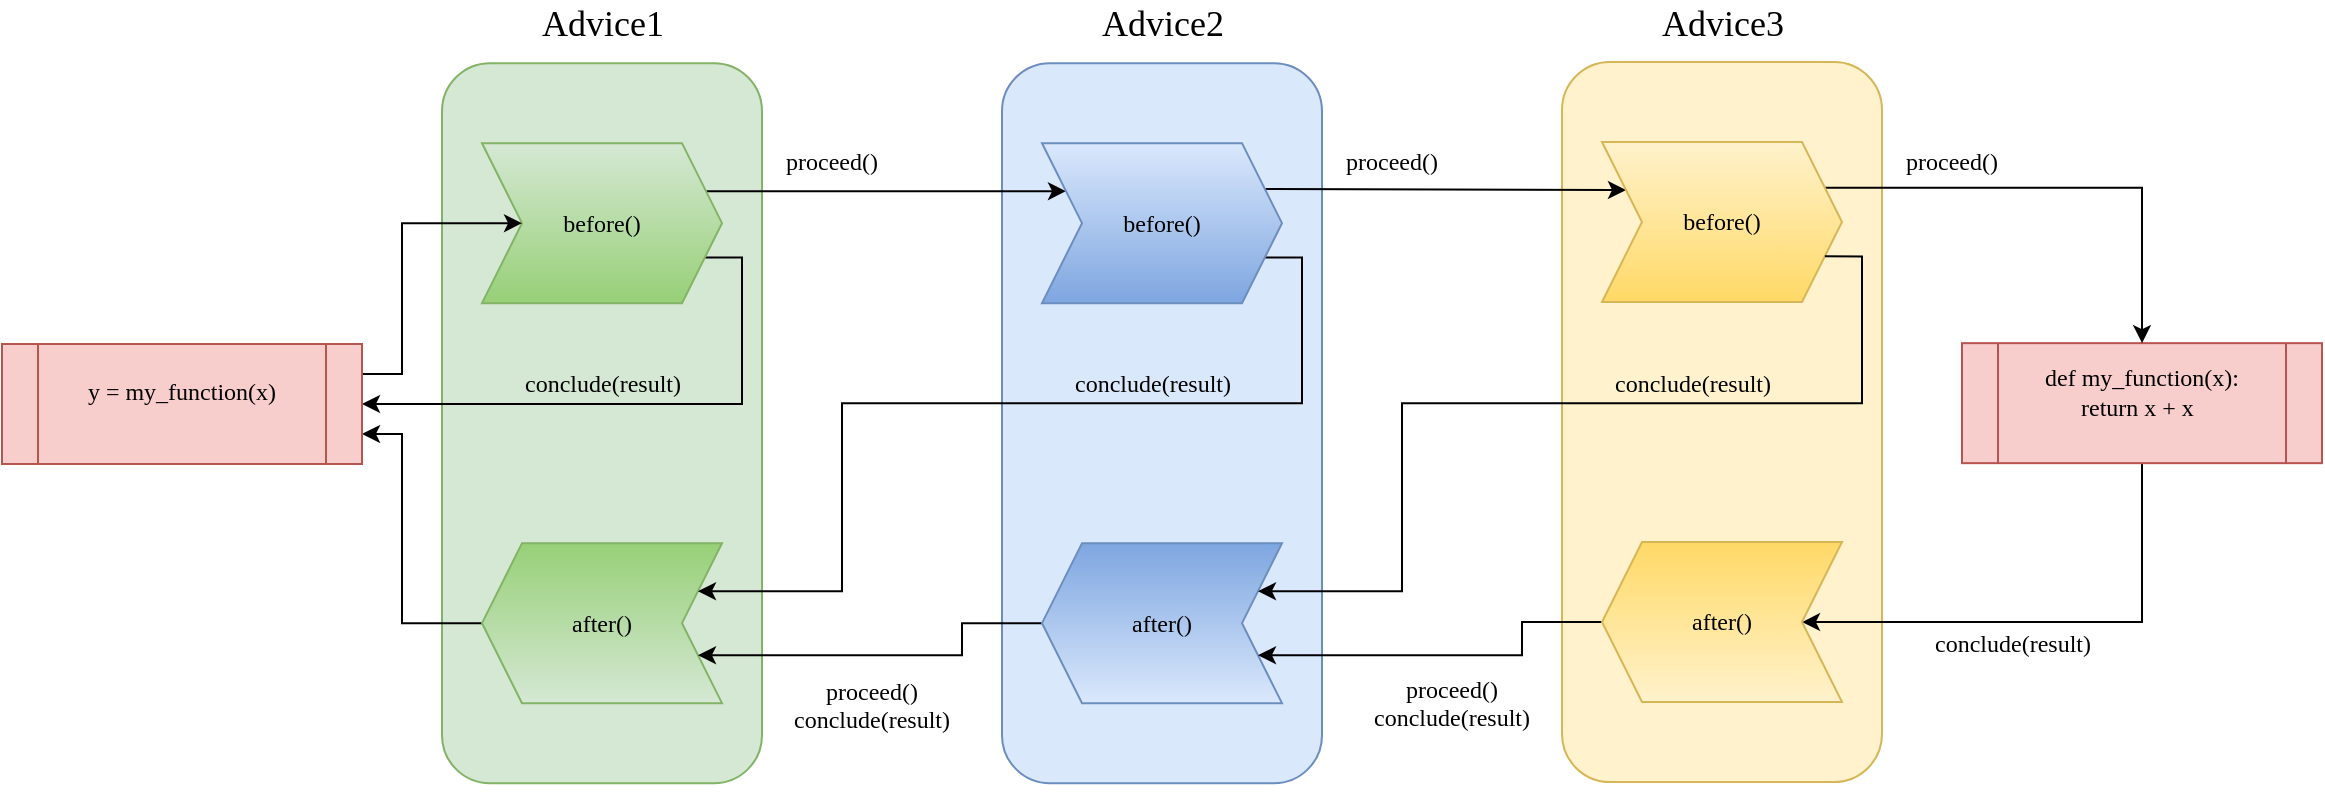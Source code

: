 <mxfile version="15.1.2" type="device"><diagram id="5VDB321IJ12M0p9fGfO0" name="Page-1"><mxGraphModel dx="1385" dy="958" grid="1" gridSize="10" guides="1" tooltips="1" connect="1" arrows="1" fold="1" page="1" pageScale="1" pageWidth="850" pageHeight="1100" math="0" shadow="0"><root><mxCell id="0"/><mxCell id="1" parent="0"/><mxCell id="nObHnytgNOons_6Bt-uN-13" value="" style="rounded=1;whiteSpace=wrap;html=1;fillColor=#fff2cc;strokeColor=#d6b656;" vertex="1" parent="1"><mxGeometry x="800" y="79.01" width="160" height="360" as="geometry"/></mxCell><mxCell id="nObHnytgNOons_6Bt-uN-8" value="" style="rounded=1;whiteSpace=wrap;html=1;fillColor=#dae8fc;strokeColor=#6c8ebf;" vertex="1" parent="1"><mxGeometry x="520" y="79.58" width="160" height="360" as="geometry"/></mxCell><mxCell id="nObHnytgNOons_6Bt-uN-1" value="" style="rounded=1;whiteSpace=wrap;html=1;fillColor=#d5e8d4;strokeColor=#82b366;" vertex="1" parent="1"><mxGeometry x="240" y="79.58" width="160" height="360" as="geometry"/></mxCell><mxCell id="nObHnytgNOons_6Bt-uN-18" style="edgeStyle=orthogonalEdgeStyle;rounded=0;orthogonalLoop=1;jettySize=auto;html=1;exitX=1;exitY=0.25;exitDx=0;exitDy=0;entryX=0;entryY=0.25;entryDx=0;entryDy=0;" edge="1" parent="1" source="nObHnytgNOons_6Bt-uN-2" target="nObHnytgNOons_6Bt-uN-9"><mxGeometry relative="1" as="geometry"><Array as="points"><mxPoint x="371" y="143.58"/></Array></mxGeometry></mxCell><mxCell id="nObHnytgNOons_6Bt-uN-44" style="edgeStyle=orthogonalEdgeStyle;rounded=0;orthogonalLoop=1;jettySize=auto;html=1;exitX=1;exitY=0.75;exitDx=0;exitDy=0;entryX=1;entryY=0.5;entryDx=0;entryDy=0;fontFamily=Lucida Console;" edge="1" parent="1" source="nObHnytgNOons_6Bt-uN-2" target="nObHnytgNOons_6Bt-uN-41"><mxGeometry relative="1" as="geometry"><Array as="points"><mxPoint x="390" y="177"/><mxPoint x="390" y="250"/></Array></mxGeometry></mxCell><mxCell id="nObHnytgNOons_6Bt-uN-2" value="before()" style="shape=step;perimeter=stepPerimeter;whiteSpace=wrap;html=1;fixedSize=1;gradientColor=#97d077;fillColor=#d5e8d4;strokeColor=#82b366;fontFamily=Lucida Console;" vertex="1" parent="1"><mxGeometry x="260" y="119.58" width="120" height="80" as="geometry"/></mxCell><mxCell id="nObHnytgNOons_6Bt-uN-43" style="edgeStyle=orthogonalEdgeStyle;rounded=0;orthogonalLoop=1;jettySize=auto;html=1;exitX=1;exitY=0.5;exitDx=0;exitDy=0;entryX=1;entryY=0.75;entryDx=0;entryDy=0;fontFamily=Lucida Console;" edge="1" parent="1" source="nObHnytgNOons_6Bt-uN-3" target="nObHnytgNOons_6Bt-uN-41"><mxGeometry relative="1" as="geometry"><Array as="points"><mxPoint x="220" y="360"/><mxPoint x="220" y="265"/></Array></mxGeometry></mxCell><mxCell id="nObHnytgNOons_6Bt-uN-3" value="after()" style="shape=step;perimeter=stepPerimeter;whiteSpace=wrap;html=1;fixedSize=1;rotation=0;direction=west;flipH=0;gradientColor=#97d077;fillColor=#d5e8d4;strokeColor=#82b366;fontFamily=Lucida Console;" vertex="1" parent="1"><mxGeometry x="260" y="319.58" width="120" height="80" as="geometry"/></mxCell><mxCell id="nObHnytgNOons_6Bt-uN-4" style="edgeStyle=orthogonalEdgeStyle;rounded=0;orthogonalLoop=1;jettySize=auto;html=1;exitX=0.5;exitY=1;exitDx=0;exitDy=0;" edge="1" parent="1" source="nObHnytgNOons_6Bt-uN-1" target="nObHnytgNOons_6Bt-uN-1"><mxGeometry relative="1" as="geometry"/></mxCell><mxCell id="nObHnytgNOons_6Bt-uN-21" style="edgeStyle=orthogonalEdgeStyle;rounded=0;orthogonalLoop=1;jettySize=auto;html=1;exitX=0.5;exitY=1;exitDx=0;exitDy=0;entryX=0;entryY=0.5;entryDx=0;entryDy=0;" edge="1" parent="1" source="nObHnytgNOons_6Bt-uN-6" target="nObHnytgNOons_6Bt-uN-15"><mxGeometry relative="1" as="geometry"><Array as="points"><mxPoint x="1090" y="358.58"/></Array></mxGeometry></mxCell><mxCell id="nObHnytgNOons_6Bt-uN-6" value="&lt;div align=&quot;left&quot;&gt;&lt;font face=&quot;Lucida Console&quot;&gt;def my_function(x):&lt;/font&gt;&lt;/div&gt;&lt;div align=&quot;left&quot;&gt;&lt;font face=&quot;Lucida Console&quot;&gt;&amp;nbsp;&amp;nbsp;&amp;nbsp;&amp;nbsp;&amp;nbsp; return x + x&lt;br&gt;&lt;/font&gt;&lt;/div&gt;&lt;div align=&quot;left&quot;&gt;&lt;pre&gt;&lt;/pre&gt;&lt;/div&gt;" style="shape=process;whiteSpace=wrap;html=1;backgroundOutline=1;fillColor=#f8cecc;strokeColor=#b85450;" vertex="1" parent="1"><mxGeometry x="1000" y="219.58" width="180" height="60" as="geometry"/></mxCell><mxCell id="nObHnytgNOons_6Bt-uN-7" value="&lt;font style=&quot;font-size: 18px&quot; face=&quot;Lucida Console&quot;&gt;Advice1&lt;/font&gt;" style="text;html=1;align=center;verticalAlign=middle;resizable=0;points=[];autosize=1;strokeColor=none;fillColor=none;" vertex="1" parent="1"><mxGeometry x="275" y="49.58" width="90" height="20" as="geometry"/></mxCell><mxCell id="nObHnytgNOons_6Bt-uN-19" style="edgeStyle=orthogonalEdgeStyle;rounded=0;orthogonalLoop=1;jettySize=auto;html=1;exitX=1;exitY=0.25;exitDx=0;exitDy=0;entryX=0;entryY=0.25;entryDx=0;entryDy=0;" edge="1" parent="1" source="nObHnytgNOons_6Bt-uN-9" target="nObHnytgNOons_6Bt-uN-14"><mxGeometry relative="1" as="geometry"><Array as="points"><mxPoint x="611" y="143.58"/></Array></mxGeometry></mxCell><mxCell id="nObHnytgNOons_6Bt-uN-25" style="edgeStyle=orthogonalEdgeStyle;rounded=0;orthogonalLoop=1;jettySize=auto;html=1;exitX=1;exitY=0.75;exitDx=0;exitDy=0;entryX=0;entryY=0.75;entryDx=0;entryDy=0;" edge="1" parent="1" source="nObHnytgNOons_6Bt-uN-9" target="nObHnytgNOons_6Bt-uN-3"><mxGeometry relative="1" as="geometry"><Array as="points"><mxPoint x="670" y="176.58"/><mxPoint x="670" y="249.58"/><mxPoint x="440" y="249.58"/><mxPoint x="440" y="343.58"/></Array></mxGeometry></mxCell><mxCell id="nObHnytgNOons_6Bt-uN-9" value="before()" style="shape=step;perimeter=stepPerimeter;whiteSpace=wrap;html=1;fixedSize=1;gradientColor=#7ea6e0;fillColor=#dae8fc;strokeColor=#6c8ebf;fontFamily=Lucida Console;" vertex="1" parent="1"><mxGeometry x="540" y="119.58" width="120" height="80" as="geometry"/></mxCell><mxCell id="nObHnytgNOons_6Bt-uN-23" style="edgeStyle=orthogonalEdgeStyle;rounded=0;orthogonalLoop=1;jettySize=auto;html=1;exitX=1;exitY=0.5;exitDx=0;exitDy=0;entryX=0;entryY=0.25;entryDx=0;entryDy=0;" edge="1" parent="1" source="nObHnytgNOons_6Bt-uN-10" target="nObHnytgNOons_6Bt-uN-3"><mxGeometry relative="1" as="geometry"><Array as="points"><mxPoint x="500" y="359.58"/><mxPoint x="500" y="375.58"/></Array></mxGeometry></mxCell><mxCell id="nObHnytgNOons_6Bt-uN-10" value="after()" style="shape=step;perimeter=stepPerimeter;whiteSpace=wrap;html=1;fixedSize=1;rotation=0;direction=west;flipH=0;gradientColor=#7ea6e0;fillColor=#dae8fc;strokeColor=#6c8ebf;fontFamily=Lucida Console;" vertex="1" parent="1"><mxGeometry x="540" y="319.58" width="120" height="80" as="geometry"/></mxCell><mxCell id="nObHnytgNOons_6Bt-uN-11" style="edgeStyle=orthogonalEdgeStyle;rounded=0;orthogonalLoop=1;jettySize=auto;html=1;exitX=0.5;exitY=1;exitDx=0;exitDy=0;" edge="1" parent="1" source="nObHnytgNOons_6Bt-uN-8" target="nObHnytgNOons_6Bt-uN-8"><mxGeometry relative="1" as="geometry"/></mxCell><mxCell id="nObHnytgNOons_6Bt-uN-12" value="&lt;font style=&quot;font-size: 18px&quot; face=&quot;Lucida Console&quot;&gt;Advice2&lt;/font&gt;" style="text;html=1;align=center;verticalAlign=middle;resizable=0;points=[];autosize=1;strokeColor=none;fillColor=none;" vertex="1" parent="1"><mxGeometry x="555" y="49.58" width="90" height="20" as="geometry"/></mxCell><mxCell id="nObHnytgNOons_6Bt-uN-20" style="edgeStyle=orthogonalEdgeStyle;rounded=0;orthogonalLoop=1;jettySize=auto;html=1;exitX=1;exitY=0.25;exitDx=0;exitDy=0;entryX=0.5;entryY=0;entryDx=0;entryDy=0;" edge="1" parent="1" source="nObHnytgNOons_6Bt-uN-14" target="nObHnytgNOons_6Bt-uN-6"><mxGeometry relative="1" as="geometry"/></mxCell><mxCell id="nObHnytgNOons_6Bt-uN-14" value="before()" style="shape=step;perimeter=stepPerimeter;whiteSpace=wrap;html=1;fixedSize=1;fillColor=#fff2cc;strokeColor=#d6b656;gradientColor=#ffd966;fontFamily=Lucida Console;" vertex="1" parent="1"><mxGeometry x="820" y="119.01" width="120" height="80" as="geometry"/></mxCell><mxCell id="nObHnytgNOons_6Bt-uN-22" style="edgeStyle=orthogonalEdgeStyle;rounded=0;orthogonalLoop=1;jettySize=auto;html=1;exitX=1;exitY=0.5;exitDx=0;exitDy=0;entryX=0;entryY=0.25;entryDx=0;entryDy=0;" edge="1" parent="1" source="nObHnytgNOons_6Bt-uN-15" target="nObHnytgNOons_6Bt-uN-10"><mxGeometry relative="1" as="geometry"><Array as="points"><mxPoint x="780" y="358.58"/><mxPoint x="780" y="375.58"/></Array></mxGeometry></mxCell><mxCell id="nObHnytgNOons_6Bt-uN-15" value="after()" style="shape=step;perimeter=stepPerimeter;whiteSpace=wrap;html=1;fixedSize=1;rotation=0;direction=west;flipH=0;gradientColor=#ffd966;fillColor=#fff2cc;strokeColor=#d6b656;fontFamily=Lucida Console;" vertex="1" parent="1"><mxGeometry x="820" y="319.01" width="120" height="80" as="geometry"/></mxCell><mxCell id="nObHnytgNOons_6Bt-uN-16" style="edgeStyle=orthogonalEdgeStyle;rounded=0;orthogonalLoop=1;jettySize=auto;html=1;exitX=0.5;exitY=1;exitDx=0;exitDy=0;" edge="1" parent="1" source="nObHnytgNOons_6Bt-uN-13" target="nObHnytgNOons_6Bt-uN-13"><mxGeometry relative="1" as="geometry"/></mxCell><mxCell id="nObHnytgNOons_6Bt-uN-17" value="&lt;div&gt;&lt;font style=&quot;font-size: 18px&quot; face=&quot;Lucida Console&quot;&gt;Advice3&lt;/font&gt;&lt;/div&gt;" style="text;html=1;align=center;verticalAlign=middle;resizable=0;points=[];autosize=1;strokeColor=none;fillColor=none;" vertex="1" parent="1"><mxGeometry x="835" y="49.58" width="90" height="20" as="geometry"/></mxCell><mxCell id="nObHnytgNOons_6Bt-uN-29" value="&lt;div&gt;&lt;font face=&quot;Lucida Console&quot;&gt;proceed()&lt;/font&gt;&lt;/div&gt;" style="text;whiteSpace=wrap;html=1;" vertex="1" parent="1"><mxGeometry x="970" y="115.01" width="80" height="30" as="geometry"/></mxCell><mxCell id="nObHnytgNOons_6Bt-uN-30" value="&lt;div&gt;&lt;font face=&quot;Lucida Console&quot;&gt;proceed()&lt;/font&gt;&lt;/div&gt;" style="text;whiteSpace=wrap;html=1;" vertex="1" parent="1"><mxGeometry x="690" y="114.58" width="80" height="30" as="geometry"/></mxCell><mxCell id="nObHnytgNOons_6Bt-uN-33" value="&lt;div&gt;&lt;font face=&quot;Lucida Console&quot;&gt;proceed()&lt;/font&gt;&lt;/div&gt;" style="text;whiteSpace=wrap;html=1;" vertex="1" parent="1"><mxGeometry x="410" y="114.58" width="80" height="30" as="geometry"/></mxCell><mxCell id="nObHnytgNOons_6Bt-uN-35" value="conclude(result)" style="text;html=1;align=center;verticalAlign=middle;resizable=0;points=[];autosize=1;strokeColor=none;fillColor=none;fontFamily=Lucida Console;" vertex="1" parent="1"><mxGeometry x="970" y="360.01" width="110" height="20" as="geometry"/></mxCell><mxCell id="nObHnytgNOons_6Bt-uN-36" value="conclude(result)" style="text;html=1;align=center;verticalAlign=middle;resizable=0;points=[];autosize=1;strokeColor=none;fillColor=none;fontFamily=Lucida Console;" vertex="1" parent="1"><mxGeometry x="540" y="229.58" width="110" height="20" as="geometry"/></mxCell><mxCell id="nObHnytgNOons_6Bt-uN-37" style="edgeStyle=orthogonalEdgeStyle;rounded=0;orthogonalLoop=1;jettySize=auto;html=1;entryX=0;entryY=0.75;entryDx=0;entryDy=0;exitX=1;exitY=0.75;exitDx=0;exitDy=0;" edge="1" parent="1" source="nObHnytgNOons_6Bt-uN-14" target="nObHnytgNOons_6Bt-uN-10"><mxGeometry relative="1" as="geometry"><mxPoint x="850" y="181.58" as="sourcePoint"/><mxPoint x="610" y="348.58" as="targetPoint"/><Array as="points"><mxPoint x="950" y="176.58"/><mxPoint x="950" y="249.58"/><mxPoint x="720" y="249.58"/><mxPoint x="720" y="343.58"/></Array></mxGeometry></mxCell><mxCell id="nObHnytgNOons_6Bt-uN-38" value="conclude(result)" style="text;html=1;align=center;verticalAlign=middle;resizable=0;points=[];autosize=1;strokeColor=none;fillColor=none;fontFamily=Lucida Console;" vertex="1" parent="1"><mxGeometry x="810" y="229.58" width="110" height="20" as="geometry"/></mxCell><mxCell id="nObHnytgNOons_6Bt-uN-39" value="&lt;div align=&quot;center&quot;&gt;proceed()&lt;/div&gt;&lt;div align=&quot;center&quot;&gt;conclude(result)&lt;/div&gt;" style="text;whiteSpace=wrap;html=1;fontFamily=Lucida Console;align=center;" vertex="1" parent="1"><mxGeometry x="690" y="379.01" width="110" height="60" as="geometry"/></mxCell><mxCell id="nObHnytgNOons_6Bt-uN-40" value="&lt;div align=&quot;center&quot;&gt;proceed() &lt;br&gt;&lt;/div&gt;&lt;div align=&quot;center&quot;&gt;conclude(result)&lt;/div&gt;" style="text;whiteSpace=wrap;html=1;fontFamily=Lucida Console;align=center;" vertex="1" parent="1"><mxGeometry x="400" y="380.01" width="110" height="39.57" as="geometry"/></mxCell><mxCell id="nObHnytgNOons_6Bt-uN-42" style="edgeStyle=orthogonalEdgeStyle;rounded=0;orthogonalLoop=1;jettySize=auto;html=1;exitX=1;exitY=0.25;exitDx=0;exitDy=0;entryX=0;entryY=0.5;entryDx=0;entryDy=0;fontFamily=Lucida Console;" edge="1" parent="1" source="nObHnytgNOons_6Bt-uN-41" target="nObHnytgNOons_6Bt-uN-2"><mxGeometry relative="1" as="geometry"><Array as="points"><mxPoint x="220" y="235"/><mxPoint x="220" y="160"/></Array></mxGeometry></mxCell><mxCell id="nObHnytgNOons_6Bt-uN-41" value="&lt;div align=&quot;left&quot;&gt;&lt;font face=&quot;Lucida Console&quot;&gt;y = my_function(x)&lt;/font&gt;&lt;/div&gt;&lt;div align=&quot;left&quot;&gt;&lt;pre&gt;&lt;/pre&gt;&lt;/div&gt;" style="shape=process;whiteSpace=wrap;html=1;backgroundOutline=1;fillColor=#f8cecc;strokeColor=#b85450;" vertex="1" parent="1"><mxGeometry x="20" y="220" width="180" height="60" as="geometry"/></mxCell><mxCell id="nObHnytgNOons_6Bt-uN-45" value="conclude(result)" style="text;html=1;align=center;verticalAlign=middle;resizable=0;points=[];autosize=1;strokeColor=none;fillColor=none;fontFamily=Lucida Console;" vertex="1" parent="1"><mxGeometry x="265" y="229.58" width="110" height="20" as="geometry"/></mxCell></root></mxGraphModel></diagram></mxfile>